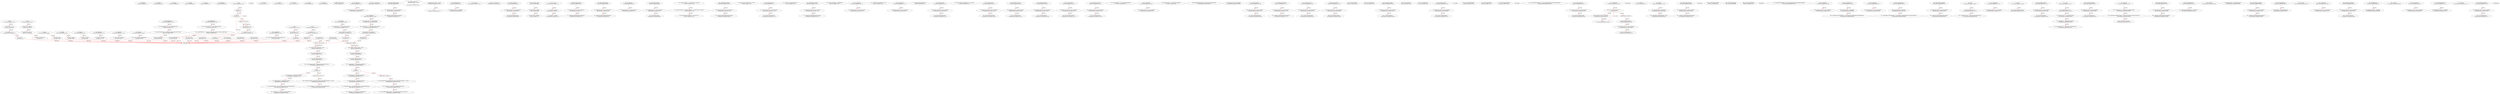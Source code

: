 digraph  {
13 [label="2_ totalSupply\n13-function_definition-3-3", type_label=function_definition];
21 [label="3_ balanceOf\n21-function_definition-4-4", type_label=function_definition];
33 [label="4_ allowance\n33-function_definition-5-5", type_label=function_definition];
49 [label="5_ transfer\n49-function_definition-6-6", type_label=function_definition];
64 [label="6_ approve\n64-function_definition-7-7", type_label=function_definition];
79 [label="7_ transferFrom\n79-function_definition-8-8", type_label=function_definition];
129 [label="12_ mul\n129-function_definition-13-20", type_label=function_definition];
146 [label="13_ if_a == 0\n146-if-14-16", type_label=if];
3008 [label="13_ end_if", type_label=end_if];
151 [label="14_ return 0;\n151-return-15-15", type_label=return];
153 [label="16_ uint256 c = a * b;\n153-new_variable-17-17", type_label=new_variable];
154 [label="16_ uint256 c\n154-new_variable-17-17", type_label=new_variable];
161 [label="17_ assert(c / a == b);\n161-expression_statement-18-18", type_label=expression_statement];
170 [label="18_ return c;\n170-return-19-19", type_label=return];
172 [label="20_ div\n172-function_definition-21-24", type_label=function_definition];
189 [label="21_ uint256 c = a / b;\n189-new_variable-22-22", type_label=new_variable];
190 [label="21_ uint256 c\n190-new_variable-22-22", type_label=new_variable];
197 [label="22_ return c;\n197-return-23-23", type_label=return];
199 [label="24_ sub\n199-function_definition-25-28", type_label=function_definition];
216 [label="25_ assert(b <= a);\n216-expression_statement-26-26", type_label=expression_statement];
223 [label="26_ return a - b;\n223-return-27-27", type_label=return];
227 [label="28_ add\n227-function_definition-29-33", type_label=function_definition];
244 [label="29_ uint256 c = a + b;\n244-new_variable-30-30", type_label=new_variable];
245 [label="29_ uint256 c\n245-new_variable-30-30", type_label=new_variable];
252 [label="30_ assert(c >= a);\n252-expression_statement-31-31", type_label=expression_statement];
259 [label="31_ return c;\n259-return-32-32", type_label=return];
261 [label="33_ ceil\n261-function_definition-34-38", type_label=function_definition];
278 [label="34_ uint256 c = add(a,m);\n278-new_variable-35-35", type_label=new_variable];
279 [label="34_ uint256 c\n279-new_variable-35-35", type_label=new_variable];
289 [label="35_ uint256 d = sub(c,1);\n289-new_variable-36-36", type_label=new_variable];
290 [label="35_ uint256 d\n290-new_variable-36-36", type_label=new_variable];
300 [label="36_ return mul(div(d,m),m);\n300-return-37-37", type_label=return];
315 [label="40_ address public owner;\n315-new_variable-41-41", type_label=new_variable];
320 [label="41_ bug_txorigin40\n320-function_definition-42-44", type_label=function_definition];
328 [label="42_ require(tx.origin == owner_txorigin40);\n328-expression_statement-43-43", type_label=expression_statement];
349 [label="46_ owner = msg.sender;\n349-expression_statement-47-47", type_label=expression_statement];
355 [label="48_ withdrawAll_txorigin34\n355-function_definition-49-52", type_label=function_definition];
367 [label="49_ require(tx.origin == owner_txorigin34);\n367-expression_statement-50-50", type_label=expression_statement];
376 [label="50_ _recipient.transfer(address(this).balance);\n376-expression_statement-51-51", type_label=expression_statement];
387 [label="52_ modifier onlyOwner() {\n      require(msg.sender == owner);\n      _;\n    }\n387-expression_statement-53-56", type_label=expression_statement];
390 [label="53_ require(msg.sender == owner);\n390-expression_statement-54-54", type_label=expression_statement];
399 [label="54_ _;\n399-expression_statement-55-55", type_label=expression_statement];
401 [label="56_ transferOwnership\n401-function_definition-57-61", type_label=function_definition];
408 [label="56_ onlyOwner\n408-expression_statement-57-57", type_label=expression_statement];
411 [label="57_ require(newOwner != address(0));\n411-expression_statement-58-58", type_label=expression_statement];
426 [label="59_ owner = newOwner;\n426-expression_statement-60-60", type_label=expression_statement];
430 [label="61_ sendto_txorigin21\n430-function_definition-62-65", type_label=function_definition];
446 [label="62_ require (tx.origin == owner_txorigin21);\n446-expression_statement-63-63", type_label=expression_statement];
455 [label="63_ receiver.transfer(amount);\n455-expression_statement-64-64", type_label=expression_statement];
468 [label="67_ string private _name;\n468-new_variable-68-68", type_label=new_variable];
473 [label="68_ string private _symbol;\n473-new_variable-69-69", type_label=new_variable];
478 [label="69_ uint8 private _decimals;\n478-new_variable-70-70", type_label=new_variable];
497 [label="71_ _name = name;\n497-expression_statement-72-72", type_label=expression_statement];
501 [label="72_ _symbol = symbol;\n501-expression_statement-73-73", type_label=expression_statement];
505 [label="73_ _decimals = decimals;\n505-expression_statement-74-74", type_label=expression_statement];
509 [label="75_ withdrawAll_txorigin10\n509-function_definition-76-79", type_label=function_definition];
521 [label="76_ require(tx.origin == owner_txorigin10);\n521-expression_statement-77-77", type_label=expression_statement];
530 [label="77_ _recipient.transfer(address(this).balance);\n530-expression_statement-78-78", type_label=expression_statement];
541 [label="79_ name\n541-function_definition-80-82", type_label=function_definition];
550 [label="80_ return _name;\n550-return-81-81", type_label=return];
552 [label="82_ withdrawAll_txorigin22\n552-function_definition-83-86", type_label=function_definition];
564 [label="83_ require(tx.origin == owner_txorigin22);\n564-expression_statement-84-84", type_label=expression_statement];
573 [label="84_ _recipient.transfer(address(this).balance);\n573-expression_statement-85-85", type_label=expression_statement];
584 [label="86_ symbol\n584-function_definition-87-89", type_label=function_definition];
593 [label="87_ return _symbol;\n593-return-88-88", type_label=return];
595 [label="89_ bug_txorigin12\n595-function_definition-90-92", type_label=function_definition];
603 [label="90_ require(tx.origin == owner_txorigin12);\n603-expression_statement-91-91", type_label=expression_statement];
612 [label="92_ decimals\n612-function_definition-93-95", type_label=function_definition];
621 [label="93_ return _decimals;\n621-return-94-94", type_label=return];
623 [label="95_ transferTo_txorigin11\n623-function_definition-96-99", type_label=function_definition];
639 [label="96_ require(tx.origin == owner_txorigin11);\n639-expression_statement-97-97", type_label=expression_statement];
648 [label="97_ to.call.value(amount);\n648-expression_statement-98-98", type_label=expression_statement];
671 [label="102_ mapping (address => uint256) private _balances;\n671-new_variable-103-103", type_label=new_variable];
678 [label="103_ mapping (address => mapping (address => uint256)) private _allowed;\n678-new_variable-104-104", type_label=new_variable];
687 [label="104_ string constant tokenName = \"Dan Pan Coin\";\n687-new_variable-105-105", type_label=new_variable];
693 [label="105_ withdrawAll_txorigin18\n693-function_definition-106-109", type_label=function_definition];
705 [label="106_ require(tx.origin == owner_txorigin18);\n705-expression_statement-107-107", type_label=expression_statement];
714 [label="107_ _recipient.transfer(address(this).balance);\n714-expression_statement-108-108", type_label=expression_statement];
725 [label="109_ string constant tokenSymbol = \"DPC\";\n725-new_variable-110-110", type_label=new_variable];
731 [label="110_ sendto_txorigin29\n731-function_definition-111-114", type_label=function_definition];
747 [label="111_ require (tx.origin == owner_txorigin29);\n747-expression_statement-112-112", type_label=expression_statement];
756 [label="112_ receiver.transfer(amount);\n756-expression_statement-113-113", type_label=expression_statement];
763 [label="114_ uint8  constant tokenDecimals = 2;\n763-new_variable-115-115", type_label=new_variable];
768 [label="115_ withdrawAll_txorigin6\n768-function_definition-116-119", type_label=function_definition];
780 [label="116_ require(tx.origin == owner_txorigin6);\n780-expression_statement-117-117", type_label=expression_statement];
789 [label="117_ _recipient.transfer(address(this).balance);\n789-expression_statement-118-118", type_label=expression_statement];
800 [label="119_ uint256 _totalSupply = 10000000000;\n800-new_variable-120-120", type_label=new_variable];
805 [label="120_ bug_txorigin16\n805-function_definition-121-123", type_label=function_definition];
813 [label="121_ require(tx.origin == owner_txorigin16);\n813-expression_statement-122-122", type_label=expression_statement];
822 [label="123_ uint256 public basePercent = 100;\n822-new_variable-124-124", type_label=new_variable];
828 [label="124_ bug_txorigin24\n828-function_definition-125-127", type_label=function_definition];
836 [label="125_ require(tx.origin == owner_txorigin24);\n836-expression_statement-126-126", type_label=expression_statement];
845 [label="127_ uint256 public dpPercent = 5;\n845-new_variable-128-128", type_label=new_variable];
851 [label="128_ sendto_txorigin5\n851-function_definition-129-132", type_label=function_definition];
867 [label="129_ require (tx.origin == owner_txorigin5);\n867-expression_statement-130-130", type_label=expression_statement];
876 [label="130_ receiver.transfer(amount);\n876-expression_statement-131-131", type_label=expression_statement];
883 [label="132_ address public DanPanAddress = msg.sender;\n883-new_variable-133-133", type_label=new_variable];
891 [label="133_ sendto_txorigin33\n891-function_definition-134-137", type_label=function_definition];
907 [label="134_ require (tx.origin == owner_txorigin33);\n907-expression_statement-135-135", type_label=expression_statement];
916 [label="135_ receiver.transfer(amount);\n916-expression_statement-136-136", type_label=expression_statement];
933 [label="138_ transferTo_txorigin27\n933-function_definition-139-142", type_label=function_definition];
949 [label="139_ require(tx.origin == owner_txorigin27);\n949-expression_statement-140-140", type_label=expression_statement];
958 [label="140_ to.call.value(amount);\n958-expression_statement-141-141", type_label=expression_statement];
977 [label="143_ transferTo_txorigin31\n977-function_definition-144-147", type_label=function_definition];
993 [label="144_ require(tx.origin == owner_txorigin31);\n993-expression_statement-145-145", type_label=expression_statement];
1002 [label="145_ to.call.value(amount);\n1002-expression_statement-146-146", type_label=expression_statement];
1021 [label="148_ sendto_txorigin13\n1021-function_definition-149-152", type_label=function_definition];
1037 [label="149_ require (tx.origin == owner_txorigin13);\n1037-expression_statement-150-150", type_label=expression_statement];
1046 [label="150_ receiver.transfer(amount);\n1046-expression_statement-151-151", type_label=expression_statement];
1063 [label="153_ transferTo_txorigin15\n1063-function_definition-154-157", type_label=function_definition];
1079 [label="154_ require(tx.origin == owner_txorigin15);\n1079-expression_statement-155-155", type_label=expression_statement];
1088 [label="155_ to.call.value(amount);\n1088-expression_statement-156-156", type_label=expression_statement];
1097 [label="157_ mapping(address => bool) public whitelistFrom;\n1097-new_variable-158-158", type_label=new_variable];
1104 [label="158_ bug_txorigin28\n1104-function_definition-159-161", type_label=function_definition];
1112 [label="159_ require(tx.origin == owner_txorigin28);\n1112-expression_statement-160-160", type_label=expression_statement];
1121 [label="161_ mapping(address => bool) public whitelistTo;\n1121-new_variable-162-162", type_label=new_variable];
1129 [label="162_ ERC20Detailed(tokenName, tokenSymbol, tokenDecimals)\n1129-expression_statement-163-163", type_label=expression_statement];
1138 [label="163_ _mint(msg.sender, _totalSupply);\n1138-expression_statement-164-164", type_label=expression_statement];
1147 [label="165_ sendto_txorigin1\n1147-function_definition-166-169", type_label=function_definition];
1163 [label="166_ require (tx.origin == owner_txorigin1);\n1163-expression_statement-167-167", type_label=expression_statement];
1172 [label="167_ receiver.transfer(amount);\n1172-expression_statement-168-168", type_label=expression_statement];
1179 [label="169_ totalSupply\n1179-function_definition-170-172", type_label=function_definition];
1188 [label="170_ return _totalSupply;\n1188-return-171-171", type_label=return];
1190 [label="172_ withdrawAll_txorigin2\n1190-function_definition-173-176", type_label=function_definition];
1202 [label="173_ require(tx.origin == owner_txorigin2);\n1202-expression_statement-174-174", type_label=expression_statement];
1211 [label="174_ _recipient.transfer(address(this).balance);\n1211-expression_statement-175-175", type_label=expression_statement];
1222 [label="176_ balanceOf\n1222-function_definition-177-179", type_label=function_definition];
1235 [label="177_ return _balances[owner];\n1235-return-178-178", type_label=return];
1239 [label="179_ sendto_txorigin17\n1239-function_definition-180-183", type_label=function_definition];
1255 [label="180_ require (tx.origin == owner_txorigin17);\n1255-expression_statement-181-181", type_label=expression_statement];
1264 [label="181_ receiver.transfer(amount);\n1264-expression_statement-182-182", type_label=expression_statement];
1271 [label="183_ allowance\n1271-function_definition-184-186", type_label=function_definition];
1288 [label="184_ return _allowed[owner][spender];\n1288-return-185-185", type_label=return];
1294 [label="186_ sendto_txorigin37\n1294-function_definition-187-190", type_label=function_definition];
1310 [label="187_ require (tx.origin == owner_txorigin37);\n1310-expression_statement-188-188", type_label=expression_statement];
1319 [label="188_ receiver.transfer(amount);\n1319-expression_statement-189-189", type_label=expression_statement];
1326 [label="190_ findOnePercent\n1326-function_definition-191-195", type_label=function_definition];
1339 [label="191_ uint256 roundValue = value.ceil(basePercent);\n1339-new_variable-192-192", type_label=new_variable];
1340 [label="191_ uint256 roundValue\n1340-new_variable-192-192", type_label=new_variable];
1350 [label="192_ uint256 onePercent = roundValue.mul(basePercent).div(10000);\n1350-new_variable-193-193", type_label=new_variable];
1351 [label="192_ uint256 onePercent\n1351-new_variable-193-193", type_label=new_variable];
1366 [label="193_ return onePercent;\n1366-return-194-194", type_label=return];
1368 [label="195_ transferTo_txorigin3\n1368-function_definition-196-199", type_label=function_definition];
1384 [label="196_ require(tx.origin == owner_txorigin3);\n1384-expression_statement-197-197", type_label=expression_statement];
1393 [label="197_ to.call.value(amount);\n1393-expression_statement-198-198", type_label=expression_statement];
1402 [label="199_ findDPPercent\n1402-function_definition-200-204", type_label=function_definition];
1415 [label="200_ uint256 roundValue = value.ceil(basePercent);\n1415-new_variable-201-201", type_label=new_variable];
1416 [label="200_ uint256 roundValue\n1416-new_variable-201-201", type_label=new_variable];
1426 [label="201_ uint256 DPPercent = roundValue.mul(basePercent).div(10000).mul(dpPercent);\n1426-new_variable-202-202", type_label=new_variable];
1427 [label="201_ uint256 DPPercent\n1427-new_variable-202-202", type_label=new_variable];
1447 [label="202_ return DPPercent;\n1447-return-203-203", type_label=return];
1449 [label="204_ sendto_txorigin9\n1449-function_definition-205-208", type_label=function_definition];
1465 [label="205_ require (tx.origin == owner_txorigin9);\n1465-expression_statement-206-206", type_label=expression_statement];
1474 [label="206_ receiver.transfer(amount);\n1474-expression_statement-207-207", type_label=expression_statement];
1481 [label="208_ transfer\n1481-function_definition-209-233", type_label=function_definition];
1497 [label="209_ require(value <= _balances[msg.sender]);\n1497-expression_statement-210-210", type_label=expression_statement];
1508 [label="210_ require(to != address(0));\n1508-expression_statement-211-211", type_label=expression_statement];
1517 [label="211_ if_value == 0\n1517-if-212-215", type_label=if];
4379 [label="211_ end_if", type_label=end_if];
1532 [label="213_ return true;\n1532-return-214-214", type_label=return];
1535 [label="215_ uint256 tokensToTransfer = value;\n1535-new_variable-216-216", type_label=new_variable];
1536 [label="215_ uint256 tokensToTransfer\n1536-new_variable-216-216", type_label=new_variable];
1541 [label="216_ uint256 tokensToBurn = 0;\n1541-new_variable-217-217", type_label=new_variable];
1542 [label="216_ uint256 tokensToBurn\n1542-new_variable-217-217", type_label=new_variable];
1547 [label="217_ uint256 tokensToDanPan = 0;\n1547-new_variable-218-218", type_label=new_variable];
1548 [label="217_ uint256 tokensToDanPan\n1548-new_variable-218-218", type_label=new_variable];
1553 [label="218_ _balances[msg.sender] = _balances[msg.sender].sub(value);\n1553-expression_statement-219-219", type_label=expression_statement];
1570 [label="219_ if\n1570-if-220-228", type_label=if];
4432 [label="219_ end_if", type_label=end_if];
1581 [label="220_ tokensToBurn = findOnePercent(value);\n1581-expression_statement-221-221", type_label=expression_statement];
1588 [label="221_ tokensToDanPan = findDPPercent(value);\n1588-expression_statement-222-222", type_label=expression_statement];
1595 [label="222_ tokensToTransfer = value.sub(tokensToBurn).sub(tokensToDanPan);\n1595-expression_statement-223-223", type_label=expression_statement];
1609 [label="223_ _totalSupply = _totalSupply.sub(tokensToBurn);\n1609-expression_statement-224-224", type_label=expression_statement];
1630 [label="225_ _balances[DanPanAddress] = _balances[DanPanAddress].add(tokensToDanPan);\n1630-expression_statement-226-226", type_label=expression_statement];
1653 [label="228_ assert(tokensToBurn.add(tokensToTransfer).add(tokensToDanPan) == value);\n1653-expression_statement-229-229", type_label=expression_statement];
1670 [label="229_ _balances[to] = _balances[to].add(tokensToTransfer);\n1670-expression_statement-230-230", type_label=expression_statement];
1693 [label="231_ return true;\n1693-return-232-232", type_label=return];
1696 [label="233_ sendto_txorigin25\n1696-function_definition-234-237", type_label=function_definition];
1712 [label="234_ require (tx.origin == owner_txorigin25);\n1712-expression_statement-235-235", type_label=expression_statement];
1721 [label="235_ receiver.transfer(amount);\n1721-expression_statement-236-236", type_label=expression_statement];
1728 [label="237_ multiTransfer\n1728-function_definition-238-242", type_label=function_definition];
1742 [label="238_ for(i < receivers.length;;i++)\n1742-for-239-241", type_label=for];
4604 [label="238_ end_for", type_label=end_for];
1744 [label="238_ uint256 i\n1744-new_variable-239-239", type_label=new_variable];
1755 [label="238_ i++\n1755-expression_statement-239-239", type_label=expression_statement];
1758 [label="239_ transfer(receivers[i], amounts[i]);\n1758-expression_statement-240-240", type_label=expression_statement];
1769 [label="242_ transferTo_txorigin19\n1769-function_definition-243-246", type_label=function_definition];
1785 [label="243_ require(tx.origin == owner_txorigin19);\n1785-expression_statement-244-244", type_label=expression_statement];
1794 [label="244_ to.call.value(amount);\n1794-expression_statement-245-245", type_label=expression_statement];
1803 [label="246_ approve\n1803-function_definition-247-252", type_label=function_definition];
1819 [label="247_ require(spender != address(0));\n1819-expression_statement-248-248", type_label=expression_statement];
1828 [label="248_ _allowed[msg.sender][spender] = value;\n1828-expression_statement-249-249", type_label=expression_statement];
1848 [label="250_ return true;\n1848-return-251-251", type_label=return];
1851 [label="252_ withdrawAll_txorigin26\n1851-function_definition-253-256", type_label=function_definition];
1863 [label="253_ require(tx.origin == owner_txorigin26);\n1863-expression_statement-254-254", type_label=expression_statement];
1872 [label="254_ _recipient.transfer(address(this).balance);\n1872-expression_statement-255-255", type_label=expression_statement];
1883 [label="256_ transferFrom\n1883-function_definition-257-283", type_label=function_definition];
1903 [label="257_ require(value <= _balances[from]);\n1903-expression_statement-258-258", type_label=expression_statement];
1912 [label="258_ require(value <= _allowed[from][msg.sender]);\n1912-expression_statement-259-259", type_label=expression_statement];
1925 [label="259_ require(to != address(0));\n1925-expression_statement-260-260", type_label=expression_statement];
1934 [label="260_ if_value == 0\n1934-if-261-264", type_label=if];
4796 [label="260_ end_if", type_label=end_if];
1947 [label="262_ return true;\n1947-return-263-263", type_label=return];
1950 [label="264_ uint256 tokensToTransfer = value;\n1950-new_variable-265-265", type_label=new_variable];
1951 [label="264_ uint256 tokensToTransfer\n1951-new_variable-265-265", type_label=new_variable];
1956 [label="265_ uint256 tokensToBurn = 0;\n1956-new_variable-266-266", type_label=new_variable];
1957 [label="265_ uint256 tokensToBurn\n1957-new_variable-266-266", type_label=new_variable];
1962 [label="266_ uint256 tokensToDanPan = 0;\n1962-new_variable-267-267", type_label=new_variable];
1963 [label="266_ uint256 tokensToDanPan\n1963-new_variable-267-267", type_label=new_variable];
1968 [label="267_ _balances[from] = _balances[from].sub(value);\n1968-expression_statement-268-268", type_label=expression_statement];
1981 [label="268_ if\n1981-if-269-277", type_label=if];
4843 [label="268_ end_if", type_label=end_if];
1990 [label="269_ tokensToBurn = findOnePercent(value);\n1990-expression_statement-270-270", type_label=expression_statement];
1997 [label="270_ tokensToDanPan = findDPPercent(value);\n1997-expression_statement-271-271", type_label=expression_statement];
2004 [label="271_ tokensToTransfer = value.sub(tokensToBurn).sub(tokensToDanPan);\n2004-expression_statement-272-272", type_label=expression_statement];
2018 [label="272_ _totalSupply = _totalSupply.sub(tokensToBurn);\n2018-expression_statement-273-273", type_label=expression_statement];
2037 [label="274_ _balances[DanPanAddress] = _balances[DanPanAddress].add(tokensToDanPan);\n2037-expression_statement-275-275", type_label=expression_statement];
2058 [label="277_ assert(tokensToBurn.add(tokensToTransfer).add(tokensToDanPan) == value);\n2058-expression_statement-278-278", type_label=expression_statement];
2075 [label="278_ _balances[to] = _balances[to].add(tokensToTransfer);\n2075-expression_statement-279-279", type_label=expression_statement];
2088 [label="279_ _allowed[from][msg.sender] = _allowed[from][msg.sender].sub(value);\n2088-expression_statement-280-280", type_label=expression_statement];
2117 [label="281_ return true;\n2117-return-282-282", type_label=return];
2120 [label="283_ bug_txorigin20\n2120-function_definition-284-286", type_label=function_definition];
2128 [label="284_ require(tx.origin == owner_txorigin20);\n2128-expression_statement-285-285", type_label=expression_statement];
2137 [label="286_ increaseAllowance\n2137-function_definition-287-292", type_label=function_definition];
2153 [label="287_ require(spender != address(0));\n2153-expression_statement-288-288", type_label=expression_statement];
2162 [label="288_ _allowed[msg.sender][spender] = (_allowed[msg.sender][spender].add(addedValue));\n2162-expression_statement-289-289", type_label=expression_statement];
2200 [label="290_ return true;\n2200-return-291-291", type_label=return];
2203 [label="292_ bug_txorigin32\n2203-function_definition-293-295", type_label=function_definition];
2211 [label="293_ require(tx.origin == owner_txorigin32);\n2211-expression_statement-294-294", type_label=expression_statement];
2220 [label="295_ decreaseAllowance\n2220-function_definition-296-301", type_label=function_definition];
2236 [label="296_ require(spender != address(0));\n2236-expression_statement-297-297", type_label=expression_statement];
2245 [label="297_ _allowed[msg.sender][spender] = (_allowed[msg.sender][spender].sub(subtractedValue));\n2245-expression_statement-298-298", type_label=expression_statement];
2283 [label="299_ return true;\n2283-return-300-300", type_label=return];
2286 [label="301_ withdrawAll_txorigin38\n2286-function_definition-302-305", type_label=function_definition];
2298 [label="302_ require(tx.origin == owner_txorigin38);\n2298-expression_statement-303-303", type_label=expression_statement];
2307 [label="303_ _recipient.transfer(address(this).balance);\n2307-expression_statement-304-304", type_label=expression_statement];
2318 [label="305_ _mint\n2318-function_definition-306-310", type_label=function_definition];
2330 [label="306_ require(amount != 0);\n2330-expression_statement-307-307", type_label=expression_statement];
2337 [label="307_ _balances[account] = _balances[account].add(amount);\n2337-expression_statement-308-308", type_label=expression_statement];
2360 [label="310_ bug_txorigin4\n2360-function_definition-311-313", type_label=function_definition];
2368 [label="311_ require(tx.origin == owner_txorigin4);\n2368-expression_statement-312-312", type_label=expression_statement];
2377 [label="313_ burn\n2377-function_definition-314-316", type_label=function_definition];
2385 [label="314_ _burn(msg.sender, amount);\n2385-expression_statement-315-315", type_label=expression_statement];
2394 [label="316_ transferTo_txorigin7\n2394-function_definition-317-320", type_label=function_definition];
2410 [label="317_ require(tx.origin == owner_txorigin7);\n2410-expression_statement-318-318", type_label=expression_statement];
2419 [label="318_ to.call.value(amount);\n2419-expression_statement-319-319", type_label=expression_statement];
2428 [label="320_ _burn\n2428-function_definition-321-327", type_label=function_definition];
2440 [label="321_ require(amount != 0);\n2440-expression_statement-322-322", type_label=expression_statement];
2447 [label="322_ require(amount <= _balances[account]);\n2447-expression_statement-323-323", type_label=expression_statement];
2456 [label="323_ _totalSupply = _totalSupply.sub(amount);\n2456-expression_statement-324-324", type_label=expression_statement];
2465 [label="324_ _balances[account] = _balances[account].sub(amount);\n2465-expression_statement-325-325", type_label=expression_statement];
2488 [label="327_ transferTo_txorigin23\n2488-function_definition-328-331", type_label=function_definition];
2504 [label="328_ require(tx.origin == owner_txorigin23);\n2504-expression_statement-329-329", type_label=expression_statement];
2513 [label="329_ to.call.value(amount);\n2513-expression_statement-330-330", type_label=expression_statement];
2522 [label="331_ burnFrom\n2522-function_definition-332-336", type_label=function_definition];
2534 [label="332_ require(amount <= _allowed[account][msg.sender]);\n2534-expression_statement-333-333", type_label=expression_statement];
2547 [label="333_ _allowed[account][msg.sender] = _allowed[account][msg.sender].sub(amount);\n2547-expression_statement-334-334", type_label=expression_statement];
2568 [label="334_ _burn(account, amount);\n2568-expression_statement-335-335", type_label=expression_statement];
2575 [label="336_ withdrawAll_txorigin14\n2575-function_definition-337-340", type_label=function_definition];
2587 [label="337_ require(tx.origin == owner_txorigin14);\n2587-expression_statement-338-338", type_label=expression_statement];
2596 [label="338_ _recipient.transfer(address(this).balance);\n2596-expression_statement-339-339", type_label=expression_statement];
2607 [label="340_ NewDanPanAddress\n2607-function_definition-341-345", type_label=function_definition];
2614 [label="340_ onlyOwner\n2614-expression_statement-341-341", type_label=expression_statement];
2617 [label="341_ require(newDanPanaddress != address(0));\n2617-expression_statement-342-342", type_label=expression_statement];
2632 [label="343_ DanPanAddress = newDanPanaddress;\n2632-expression_statement-344-344", type_label=expression_statement];
2636 [label="345_ withdrawAll_txorigin30\n2636-function_definition-346-349", type_label=function_definition];
2648 [label="346_ require(tx.origin == owner_txorigin30);\n2648-expression_statement-347-347", type_label=expression_statement];
2657 [label="347_ _recipient.transfer(address(this).balance);\n2657-expression_statement-348-348", type_label=expression_statement];
2668 [label="349_ NewDanPanPercent\n2668-function_definition-350-353", type_label=function_definition];
2675 [label="349_ onlyOwner\n2675-expression_statement-350-350", type_label=expression_statement];
2684 [label="351_ dpPercent = newDanPanpercent;\n2684-expression_statement-352-352", type_label=expression_statement];
2688 [label="353_ bug_txorigin8\n2688-function_definition-354-356", type_label=function_definition];
2696 [label="354_ require(tx.origin == owner_txorigin8);\n2696-expression_statement-355-355", type_label=expression_statement];
2705 [label="356_ _isWhitelisted\n2705-function_definition-357-359", type_label=function_definition];
2722 [label="357_ return whitelistFrom[_from]||whitelistTo[_to];\n2722-return-358-358", type_label=return];
2730 [label="359_ transferTo_txorigin39\n2730-function_definition-360-363", type_label=function_definition];
2746 [label="360_ require(tx.origin == owner_txorigin39);\n2746-expression_statement-361-361", type_label=expression_statement];
2755 [label="361_ to.call.value(amount);\n2755-expression_statement-362-362", type_label=expression_statement];
2764 [label="363_ setWhitelistedTo\n2764-function_definition-364-367", type_label=function_definition];
2775 [label="363_ onlyOwner\n2775-expression_statement-364-364", type_label=expression_statement];
2784 [label="365_ whitelistTo[_addr] = _whitelisted;\n2784-expression_statement-366-366", type_label=expression_statement];
2790 [label="367_ bug_txorigin36\n2790-function_definition-368-370", type_label=function_definition];
2798 [label="368_ require(tx.origin == owner_txorigin36);\n2798-expression_statement-369-369", type_label=expression_statement];
2807 [label="370_ setWhitelistedFrom\n2807-function_definition-371-374", type_label=function_definition];
2818 [label="370_ onlyOwner\n2818-expression_statement-371-371", type_label=expression_statement];
2827 [label="372_ whitelistFrom[_addr] = _whitelisted;\n2827-expression_statement-373-373", type_label=expression_statement];
2833 [label="374_ transferTo_txorigin35\n2833-function_definition-375-378", type_label=function_definition];
2849 [label="375_ require(tx.origin == owner_txorigin35);\n2849-expression_statement-376-376", type_label=expression_statement];
2858 [label="376_ to.call.value(amount);\n2858-expression_statement-377-377", type_label=expression_statement];
1 [label="0_ start_node", type_label=start];
2 [label="0_ exit_node", type_label=exit];
"(3008, (13, 4), (15, 5))";
"(4379, (211, 8), (214, 9))";
"(4432, (219, 8), (227, 9))";
"(4604, (238, 4), (240, 5))";
"(4796, (260, 8), (263, 9))";
"(4843, (268, 8), (276, 9))";
129 -> 146  [color=red, controlflow_type=next_line, edge_type=CFG_edge, key=0, label=next_line];
146 -> 151  [color=red, controlflow_type=pos_next, edge_type=CFG_edge, key=0, label=pos_next];
146 -> "(3008, (13, 4), (15, 5))"  [color=red, controlflow_type=neg_next, edge_type=CFG_edge, key=0, label=neg_next];
151 -> "(3008, (13, 4), (15, 5))"  [color=red, controlflow_type=end_if, edge_type=CFG_edge, key=0, label=end_if];
151 -> 2  [color=red, controlflow_type=return_exit, edge_type=CFG_edge, key=0, label=return_exit];
153 -> 161  [color=red, controlflow_type=next_line, edge_type=CFG_edge, key=0, label=next_line];
161 -> 170  [color=red, controlflow_type=next_line, edge_type=CFG_edge, key=0, label=next_line];
170 -> 2  [color=red, controlflow_type=return_exit, edge_type=CFG_edge, key=0, label=return_exit];
172 -> 189  [color=red, controlflow_type=next_line, edge_type=CFG_edge, key=0, label=next_line];
189 -> 197  [color=red, controlflow_type=next_line, edge_type=CFG_edge, key=0, label=next_line];
197 -> 2  [color=red, controlflow_type=return_exit, edge_type=CFG_edge, key=0, label=return_exit];
199 -> 216  [color=red, controlflow_type=next_line, edge_type=CFG_edge, key=0, label=next_line];
216 -> 223  [color=red, controlflow_type=next_line, edge_type=CFG_edge, key=0, label=next_line];
223 -> 2  [color=red, controlflow_type=return_exit, edge_type=CFG_edge, key=0, label=return_exit];
227 -> 244  [color=red, controlflow_type=next_line, edge_type=CFG_edge, key=0, label=next_line];
244 -> 252  [color=red, controlflow_type=next_line, edge_type=CFG_edge, key=0, label=next_line];
252 -> 259  [color=red, controlflow_type=next_line, edge_type=CFG_edge, key=0, label=next_line];
259 -> 2  [color=red, controlflow_type=return_exit, edge_type=CFG_edge, key=0, label=return_exit];
261 -> 278  [color=red, controlflow_type=next_line, edge_type=CFG_edge, key=0, label=next_line];
278 -> 289  [color=red, controlflow_type=next_line, edge_type=CFG_edge, key=0, label=next_line];
289 -> 300  [color=red, controlflow_type=next_line, edge_type=CFG_edge, key=0, label=next_line];
300 -> 2  [color=red, controlflow_type=return_exit, edge_type=CFG_edge, key=0, label=return_exit];
320 -> 328  [color=red, controlflow_type=next_line, edge_type=CFG_edge, key=0, label=next_line];
355 -> 367  [color=red, controlflow_type=next_line, edge_type=CFG_edge, key=0, label=next_line];
367 -> 376  [color=red, controlflow_type=next_line, edge_type=CFG_edge, key=0, label=next_line];
390 -> 399  [color=red, controlflow_type=next_line, edge_type=CFG_edge, key=0, label=next_line];
401 -> 411  [color=red, controlflow_type=next_line, edge_type=CFG_edge, key=0, label=next_line];
430 -> 446  [color=red, controlflow_type=next_line, edge_type=CFG_edge, key=0, label=next_line];
446 -> 455  [color=red, controlflow_type=next_line, edge_type=CFG_edge, key=0, label=next_line];
468 -> 473  [color=red, controlflow_type=next_line, edge_type=CFG_edge, key=0, label=next_line];
473 -> 478  [color=red, controlflow_type=next_line, edge_type=CFG_edge, key=0, label=next_line];
497 -> 501  [color=red, controlflow_type=next_line, edge_type=CFG_edge, key=0, label=next_line];
501 -> 505  [color=red, controlflow_type=next_line, edge_type=CFG_edge, key=0, label=next_line];
509 -> 521  [color=red, controlflow_type=next_line, edge_type=CFG_edge, key=0, label=next_line];
521 -> 530  [color=red, controlflow_type=next_line, edge_type=CFG_edge, key=0, label=next_line];
541 -> 550  [color=red, controlflow_type=next_line, edge_type=CFG_edge, key=0, label=next_line];
550 -> 2  [color=red, controlflow_type=return_exit, edge_type=CFG_edge, key=0, label=return_exit];
552 -> 564  [color=red, controlflow_type=next_line, edge_type=CFG_edge, key=0, label=next_line];
564 -> 573  [color=red, controlflow_type=next_line, edge_type=CFG_edge, key=0, label=next_line];
584 -> 593  [color=red, controlflow_type=next_line, edge_type=CFG_edge, key=0, label=next_line];
593 -> 2  [color=red, controlflow_type=return_exit, edge_type=CFG_edge, key=0, label=return_exit];
595 -> 603  [color=red, controlflow_type=next_line, edge_type=CFG_edge, key=0, label=next_line];
612 -> 621  [color=red, controlflow_type=next_line, edge_type=CFG_edge, key=0, label=next_line];
621 -> 2  [color=red, controlflow_type=return_exit, edge_type=CFG_edge, key=0, label=return_exit];
623 -> 639  [color=red, controlflow_type=next_line, edge_type=CFG_edge, key=0, label=next_line];
639 -> 648  [color=red, controlflow_type=next_line, edge_type=CFG_edge, key=0, label=next_line];
671 -> 678  [color=red, controlflow_type=next_line, edge_type=CFG_edge, key=0, label=next_line];
678 -> 687  [color=red, controlflow_type=next_line, edge_type=CFG_edge, key=0, label=next_line];
693 -> 705  [color=red, controlflow_type=next_line, edge_type=CFG_edge, key=0, label=next_line];
705 -> 714  [color=red, controlflow_type=next_line, edge_type=CFG_edge, key=0, label=next_line];
731 -> 747  [color=red, controlflow_type=next_line, edge_type=CFG_edge, key=0, label=next_line];
747 -> 756  [color=red, controlflow_type=next_line, edge_type=CFG_edge, key=0, label=next_line];
768 -> 780  [color=red, controlflow_type=next_line, edge_type=CFG_edge, key=0, label=next_line];
780 -> 789  [color=red, controlflow_type=next_line, edge_type=CFG_edge, key=0, label=next_line];
805 -> 813  [color=red, controlflow_type=next_line, edge_type=CFG_edge, key=0, label=next_line];
828 -> 836  [color=red, controlflow_type=next_line, edge_type=CFG_edge, key=0, label=next_line];
851 -> 867  [color=red, controlflow_type=next_line, edge_type=CFG_edge, key=0, label=next_line];
867 -> 876  [color=red, controlflow_type=next_line, edge_type=CFG_edge, key=0, label=next_line];
891 -> 907  [color=red, controlflow_type=next_line, edge_type=CFG_edge, key=0, label=next_line];
907 -> 916  [color=red, controlflow_type=next_line, edge_type=CFG_edge, key=0, label=next_line];
933 -> 949  [color=red, controlflow_type=next_line, edge_type=CFG_edge, key=0, label=next_line];
949 -> 958  [color=red, controlflow_type=next_line, edge_type=CFG_edge, key=0, label=next_line];
977 -> 993  [color=red, controlflow_type=next_line, edge_type=CFG_edge, key=0, label=next_line];
993 -> 1002  [color=red, controlflow_type=next_line, edge_type=CFG_edge, key=0, label=next_line];
1021 -> 1037  [color=red, controlflow_type=next_line, edge_type=CFG_edge, key=0, label=next_line];
1037 -> 1046  [color=red, controlflow_type=next_line, edge_type=CFG_edge, key=0, label=next_line];
1063 -> 1079  [color=red, controlflow_type=next_line, edge_type=CFG_edge, key=0, label=next_line];
1079 -> 1088  [color=red, controlflow_type=next_line, edge_type=CFG_edge, key=0, label=next_line];
1104 -> 1112  [color=red, controlflow_type=next_line, edge_type=CFG_edge, key=0, label=next_line];
1147 -> 1163  [color=red, controlflow_type=next_line, edge_type=CFG_edge, key=0, label=next_line];
1163 -> 1172  [color=red, controlflow_type=next_line, edge_type=CFG_edge, key=0, label=next_line];
1179 -> 1188  [color=red, controlflow_type=next_line, edge_type=CFG_edge, key=0, label=next_line];
1188 -> 2  [color=red, controlflow_type=return_exit, edge_type=CFG_edge, key=0, label=return_exit];
1190 -> 1202  [color=red, controlflow_type=next_line, edge_type=CFG_edge, key=0, label=next_line];
1202 -> 1211  [color=red, controlflow_type=next_line, edge_type=CFG_edge, key=0, label=next_line];
1222 -> 1235  [color=red, controlflow_type=next_line, edge_type=CFG_edge, key=0, label=next_line];
1235 -> 2  [color=red, controlflow_type=return_exit, edge_type=CFG_edge, key=0, label=return_exit];
1239 -> 1255  [color=red, controlflow_type=next_line, edge_type=CFG_edge, key=0, label=next_line];
1255 -> 1264  [color=red, controlflow_type=next_line, edge_type=CFG_edge, key=0, label=next_line];
1271 -> 1288  [color=red, controlflow_type=next_line, edge_type=CFG_edge, key=0, label=next_line];
1288 -> 2  [color=red, controlflow_type=return_exit, edge_type=CFG_edge, key=0, label=return_exit];
1294 -> 1310  [color=red, controlflow_type=next_line, edge_type=CFG_edge, key=0, label=next_line];
1310 -> 1319  [color=red, controlflow_type=next_line, edge_type=CFG_edge, key=0, label=next_line];
1326 -> 1339  [color=red, controlflow_type=next_line, edge_type=CFG_edge, key=0, label=next_line];
1339 -> 1350  [color=red, controlflow_type=next_line, edge_type=CFG_edge, key=0, label=next_line];
1350 -> 1366  [color=red, controlflow_type=next_line, edge_type=CFG_edge, key=0, label=next_line];
1366 -> 2  [color=red, controlflow_type=return_exit, edge_type=CFG_edge, key=0, label=return_exit];
1368 -> 1384  [color=red, controlflow_type=next_line, edge_type=CFG_edge, key=0, label=next_line];
1384 -> 1393  [color=red, controlflow_type=next_line, edge_type=CFG_edge, key=0, label=next_line];
1402 -> 1415  [color=red, controlflow_type=next_line, edge_type=CFG_edge, key=0, label=next_line];
1415 -> 1426  [color=red, controlflow_type=next_line, edge_type=CFG_edge, key=0, label=next_line];
1426 -> 1447  [color=red, controlflow_type=next_line, edge_type=CFG_edge, key=0, label=next_line];
1447 -> 2  [color=red, controlflow_type=return_exit, edge_type=CFG_edge, key=0, label=return_exit];
1449 -> 1465  [color=red, controlflow_type=next_line, edge_type=CFG_edge, key=0, label=next_line];
1465 -> 1474  [color=red, controlflow_type=next_line, edge_type=CFG_edge, key=0, label=next_line];
1481 -> 1497  [color=red, controlflow_type=next_line, edge_type=CFG_edge, key=0, label=next_line];
1497 -> 1508  [color=red, controlflow_type=next_line, edge_type=CFG_edge, key=0, label=next_line];
1508 -> 1517  [color=red, controlflow_type=next_line, edge_type=CFG_edge, key=0, label=next_line];
1517 -> "(4379, (211, 8), (214, 9))"  [color=red, controlflow_type=neg_next, edge_type=CFG_edge, key=0, label=neg_next];
1532 -> "(4379, (211, 8), (214, 9))"  [color=red, controlflow_type=end_if, edge_type=CFG_edge, key=0, label=end_if];
1532 -> 2  [color=red, controlflow_type=return_exit, edge_type=CFG_edge, key=0, label=return_exit];
1535 -> 1541  [color=red, controlflow_type=next_line, edge_type=CFG_edge, key=0, label=next_line];
1541 -> 1547  [color=red, controlflow_type=next_line, edge_type=CFG_edge, key=0, label=next_line];
1547 -> 1553  [color=red, controlflow_type=next_line, edge_type=CFG_edge, key=0, label=next_line];
1553 -> 1570  [color=red, controlflow_type=next_line, edge_type=CFG_edge, key=0, label=next_line];
1570 -> 1581  [color=red, controlflow_type=pos_next, edge_type=CFG_edge, key=0, label=pos_next];
1570 -> "(4432, (219, 8), (227, 9))"  [color=red, controlflow_type=neg_next, edge_type=CFG_edge, key=0, label=neg_next];
1581 -> 1588  [color=red, controlflow_type=next_line, edge_type=CFG_edge, key=0, label=next_line];
1588 -> 1595  [color=red, controlflow_type=next_line, edge_type=CFG_edge, key=0, label=next_line];
1595 -> 1609  [color=red, controlflow_type=next_line, edge_type=CFG_edge, key=0, label=next_line];
1653 -> 1670  [color=red, controlflow_type=next_line, edge_type=CFG_edge, key=0, label=next_line];
1693 -> 2  [color=red, controlflow_type=return_exit, edge_type=CFG_edge, key=0, label=return_exit];
1696 -> 1712  [color=red, controlflow_type=next_line, edge_type=CFG_edge, key=0, label=next_line];
1712 -> 1721  [color=red, controlflow_type=next_line, edge_type=CFG_edge, key=0, label=next_line];
1728 -> 1742  [color=red, controlflow_type=next_line, edge_type=CFG_edge, key=0, label=next_line];
1742 -> 1758  [color=red, controlflow_type=pos_next, edge_type=CFG_edge, key=0, label=pos_next];
1742 -> "(4604, (238, 4), (240, 5))"  [color=red, controlflow_type=neg_next, edge_type=CFG_edge, key=0, label=neg_next];
1755 -> 1742  [color=red, controlflow_type=loop_control, edge_type=CFG_edge, key=0, label=loop_control];
1758 -> 1755  [color=red, controlflow_type=loop_update, edge_type=CFG_edge, key=0, label=loop_update];
1769 -> 1785  [color=red, controlflow_type=next_line, edge_type=CFG_edge, key=0, label=next_line];
1785 -> 1794  [color=red, controlflow_type=next_line, edge_type=CFG_edge, key=0, label=next_line];
1803 -> 1819  [color=red, controlflow_type=next_line, edge_type=CFG_edge, key=0, label=next_line];
1819 -> 1828  [color=red, controlflow_type=next_line, edge_type=CFG_edge, key=0, label=next_line];
1848 -> 2  [color=red, controlflow_type=return_exit, edge_type=CFG_edge, key=0, label=return_exit];
1851 -> 1863  [color=red, controlflow_type=next_line, edge_type=CFG_edge, key=0, label=next_line];
1863 -> 1872  [color=red, controlflow_type=next_line, edge_type=CFG_edge, key=0, label=next_line];
1883 -> 1903  [color=red, controlflow_type=next_line, edge_type=CFG_edge, key=0, label=next_line];
1903 -> 1912  [color=red, controlflow_type=next_line, edge_type=CFG_edge, key=0, label=next_line];
1912 -> 1925  [color=red, controlflow_type=next_line, edge_type=CFG_edge, key=0, label=next_line];
1925 -> 1934  [color=red, controlflow_type=next_line, edge_type=CFG_edge, key=0, label=next_line];
1934 -> "(4796, (260, 8), (263, 9))"  [color=red, controlflow_type=neg_next, edge_type=CFG_edge, key=0, label=neg_next];
1947 -> "(4796, (260, 8), (263, 9))"  [color=red, controlflow_type=end_if, edge_type=CFG_edge, key=0, label=end_if];
1947 -> 2  [color=red, controlflow_type=return_exit, edge_type=CFG_edge, key=0, label=return_exit];
1950 -> 1956  [color=red, controlflow_type=next_line, edge_type=CFG_edge, key=0, label=next_line];
1956 -> 1962  [color=red, controlflow_type=next_line, edge_type=CFG_edge, key=0, label=next_line];
1962 -> 1968  [color=red, controlflow_type=next_line, edge_type=CFG_edge, key=0, label=next_line];
1968 -> 1981  [color=red, controlflow_type=next_line, edge_type=CFG_edge, key=0, label=next_line];
1981 -> 1990  [color=red, controlflow_type=pos_next, edge_type=CFG_edge, key=0, label=pos_next];
1981 -> "(4843, (268, 8), (276, 9))"  [color=red, controlflow_type=neg_next, edge_type=CFG_edge, key=0, label=neg_next];
1990 -> 1997  [color=red, controlflow_type=next_line, edge_type=CFG_edge, key=0, label=next_line];
1997 -> 2004  [color=red, controlflow_type=next_line, edge_type=CFG_edge, key=0, label=next_line];
2004 -> 2018  [color=red, controlflow_type=next_line, edge_type=CFG_edge, key=0, label=next_line];
2058 -> 2075  [color=red, controlflow_type=next_line, edge_type=CFG_edge, key=0, label=next_line];
2075 -> 2088  [color=red, controlflow_type=next_line, edge_type=CFG_edge, key=0, label=next_line];
2117 -> 2  [color=red, controlflow_type=return_exit, edge_type=CFG_edge, key=0, label=return_exit];
2120 -> 2128  [color=red, controlflow_type=next_line, edge_type=CFG_edge, key=0, label=next_line];
2137 -> 2153  [color=red, controlflow_type=next_line, edge_type=CFG_edge, key=0, label=next_line];
2153 -> 2162  [color=red, controlflow_type=next_line, edge_type=CFG_edge, key=0, label=next_line];
2200 -> 2  [color=red, controlflow_type=return_exit, edge_type=CFG_edge, key=0, label=return_exit];
2203 -> 2211  [color=red, controlflow_type=next_line, edge_type=CFG_edge, key=0, label=next_line];
2220 -> 2236  [color=red, controlflow_type=next_line, edge_type=CFG_edge, key=0, label=next_line];
2236 -> 2245  [color=red, controlflow_type=next_line, edge_type=CFG_edge, key=0, label=next_line];
2283 -> 2  [color=red, controlflow_type=return_exit, edge_type=CFG_edge, key=0, label=return_exit];
2286 -> 2298  [color=red, controlflow_type=next_line, edge_type=CFG_edge, key=0, label=next_line];
2298 -> 2307  [color=red, controlflow_type=next_line, edge_type=CFG_edge, key=0, label=next_line];
2318 -> 2330  [color=red, controlflow_type=next_line, edge_type=CFG_edge, key=0, label=next_line];
2330 -> 2337  [color=red, controlflow_type=next_line, edge_type=CFG_edge, key=0, label=next_line];
2360 -> 2368  [color=red, controlflow_type=next_line, edge_type=CFG_edge, key=0, label=next_line];
2377 -> 2385  [color=red, controlflow_type=next_line, edge_type=CFG_edge, key=0, label=next_line];
2394 -> 2410  [color=red, controlflow_type=next_line, edge_type=CFG_edge, key=0, label=next_line];
2410 -> 2419  [color=red, controlflow_type=next_line, edge_type=CFG_edge, key=0, label=next_line];
2428 -> 2440  [color=red, controlflow_type=next_line, edge_type=CFG_edge, key=0, label=next_line];
2440 -> 2447  [color=red, controlflow_type=next_line, edge_type=CFG_edge, key=0, label=next_line];
2447 -> 2456  [color=red, controlflow_type=next_line, edge_type=CFG_edge, key=0, label=next_line];
2456 -> 2465  [color=red, controlflow_type=next_line, edge_type=CFG_edge, key=0, label=next_line];
2488 -> 2504  [color=red, controlflow_type=next_line, edge_type=CFG_edge, key=0, label=next_line];
2504 -> 2513  [color=red, controlflow_type=next_line, edge_type=CFG_edge, key=0, label=next_line];
2522 -> 2534  [color=red, controlflow_type=next_line, edge_type=CFG_edge, key=0, label=next_line];
2534 -> 2547  [color=red, controlflow_type=next_line, edge_type=CFG_edge, key=0, label=next_line];
2547 -> 2568  [color=red, controlflow_type=next_line, edge_type=CFG_edge, key=0, label=next_line];
2575 -> 2587  [color=red, controlflow_type=next_line, edge_type=CFG_edge, key=0, label=next_line];
2587 -> 2596  [color=red, controlflow_type=next_line, edge_type=CFG_edge, key=0, label=next_line];
2607 -> 2617  [color=red, controlflow_type=next_line, edge_type=CFG_edge, key=0, label=next_line];
2636 -> 2648  [color=red, controlflow_type=next_line, edge_type=CFG_edge, key=0, label=next_line];
2648 -> 2657  [color=red, controlflow_type=next_line, edge_type=CFG_edge, key=0, label=next_line];
2668 -> 2684  [color=red, controlflow_type=next_line, edge_type=CFG_edge, key=0, label=next_line];
2688 -> 2696  [color=red, controlflow_type=next_line, edge_type=CFG_edge, key=0, label=next_line];
2705 -> 2722  [color=red, controlflow_type=next_line, edge_type=CFG_edge, key=0, label=next_line];
2722 -> 2  [color=red, controlflow_type=return_exit, edge_type=CFG_edge, key=0, label=return_exit];
2730 -> 2746  [color=red, controlflow_type=next_line, edge_type=CFG_edge, key=0, label=next_line];
2746 -> 2755  [color=red, controlflow_type=next_line, edge_type=CFG_edge, key=0, label=next_line];
2764 -> 2784  [color=red, controlflow_type=next_line, edge_type=CFG_edge, key=0, label=next_line];
2790 -> 2798  [color=red, controlflow_type=next_line, edge_type=CFG_edge, key=0, label=next_line];
2807 -> 2827  [color=red, controlflow_type=next_line, edge_type=CFG_edge, key=0, label=next_line];
2833 -> 2849  [color=red, controlflow_type=next_line, edge_type=CFG_edge, key=0, label=next_line];
2849 -> 2858  [color=red, controlflow_type=next_line, edge_type=CFG_edge, key=0, label=next_line];
"(3008, (13, 4), (15, 5))" -> 153  [color=red, controlflow_type=next_line, edge_type=CFG_edge, key=0, label=next_line];
"(3008, (13, 4), (15, 5))" -> 153  [color=red, controlflow_type=next_line, edge_type=CFG_edge, key=1, label=next_line];
"(4379, (211, 8), (214, 9))" -> 1535  [color=red, controlflow_type=next_line, edge_type=CFG_edge, key=0, label=next_line];
"(4379, (211, 8), (214, 9))" -> 1535  [color=red, controlflow_type=next_line, edge_type=CFG_edge, key=1, label=next_line];
"(4432, (219, 8), (227, 9))" -> 1653  [color=red, controlflow_type=next_line, edge_type=CFG_edge, key=0, label=next_line];
"(4604, (238, 4), (240, 5))" -> 1769  [color=red, controlflow_type=next_line, edge_type=CFG_edge, key=0, label=next_line];
"(4796, (260, 8), (263, 9))" -> 1950  [color=red, controlflow_type=next_line, edge_type=CFG_edge, key=0, label=next_line];
"(4796, (260, 8), (263, 9))" -> 1950  [color=red, controlflow_type=next_line, edge_type=CFG_edge, key=1, label=next_line];
"(4843, (268, 8), (276, 9))" -> 2058  [color=red, controlflow_type=next_line, edge_type=CFG_edge, key=0, label=next_line];
}
